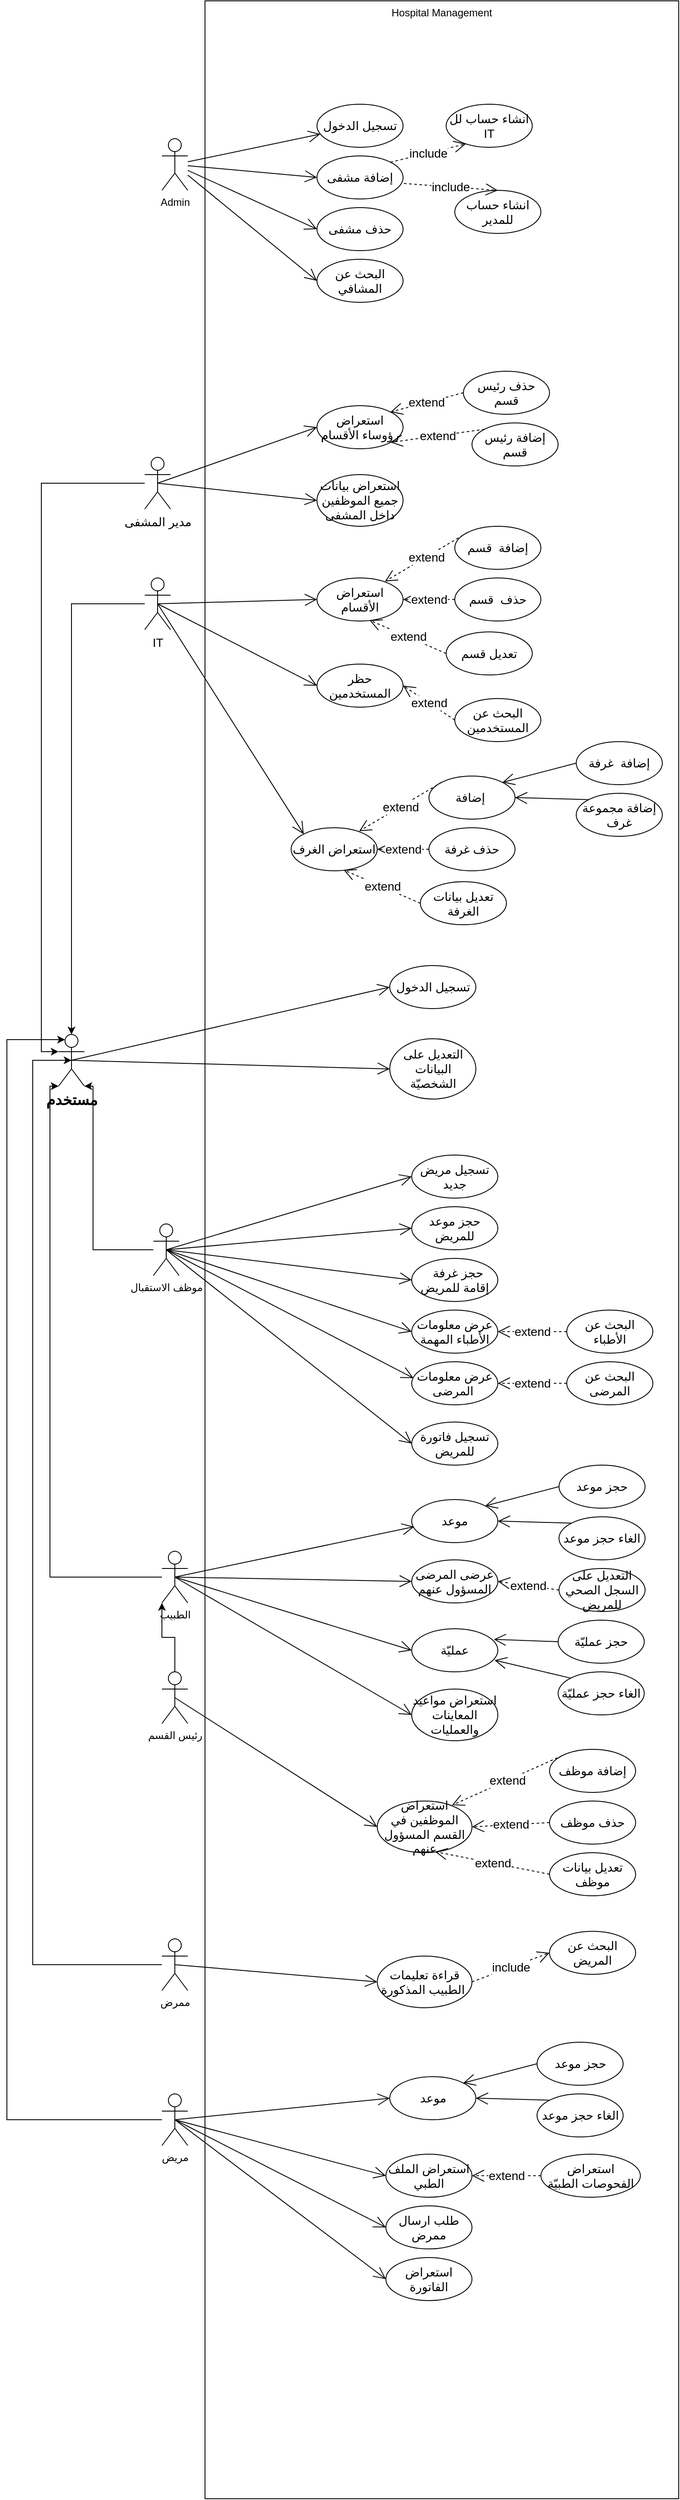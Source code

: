 <mxfile version="15.8.7" type="device"><diagram id="CZWPlFle0UDfTyKs_f63" name="Page-1"><mxGraphModel dx="1021" dy="1751" grid="1" gridSize="10" guides="1" tooltips="1" connect="1" arrows="1" fold="1" page="1" pageScale="1" pageWidth="850" pageHeight="1100" math="0" shadow="0"><root><mxCell id="0"/><mxCell id="1" parent="0"/><mxCell id="A4R0s8xZ0z-zzf3L-33o-4" value="Hospital Management" style="rounded=0;whiteSpace=wrap;html=1;horizontal=1;verticalAlign=top;" parent="1" vertex="1"><mxGeometry x="270" y="-60" width="550" height="2900" as="geometry"/></mxCell><mxCell id="A4R0s8xZ0z-zzf3L-33o-7" value="Admin" style="shape=umlActor;verticalLabelPosition=bottom;verticalAlign=top;html=1;outlineConnect=0;" parent="1" vertex="1"><mxGeometry x="220" y="100" width="30" height="60" as="geometry"/></mxCell><mxCell id="A4R0s8xZ0z-zzf3L-33o-11" value="تسجيل الدخول" style="ellipse;whiteSpace=wrap;html=1;verticalAlign=middle;fontSize=14;" parent="1" vertex="1"><mxGeometry x="400" y="60" width="100" height="50" as="geometry"/></mxCell><mxCell id="A4R0s8xZ0z-zzf3L-33o-13" value="إضافة مشفى" style="ellipse;whiteSpace=wrap;html=1;fontSize=14;" parent="1" vertex="1"><mxGeometry x="400" y="120" width="100" height="50" as="geometry"/></mxCell><mxCell id="A4R0s8xZ0z-zzf3L-33o-14" value="حذف مشفى" style="ellipse;whiteSpace=wrap;html=1;fontSize=14;" parent="1" vertex="1"><mxGeometry x="400" y="180" width="100" height="50" as="geometry"/></mxCell><mxCell id="A4R0s8xZ0z-zzf3L-33o-15" value="البحث عن المشافي" style="ellipse;whiteSpace=wrap;html=1;fontSize=14;" parent="1" vertex="1"><mxGeometry x="400" y="240" width="100" height="50" as="geometry"/></mxCell><mxCell id="A4R0s8xZ0z-zzf3L-33o-20" style="edgeStyle=orthogonalEdgeStyle;rounded=0;orthogonalLoop=1;jettySize=auto;html=1;exitX=0.5;exitY=1;exitDx=0;exitDy=0;fontSize=14;" parent="1" edge="1"><mxGeometry relative="1" as="geometry"><mxPoint x="460" y="370" as="sourcePoint"/><mxPoint x="460" y="370" as="targetPoint"/></mxGeometry></mxCell><mxCell id="A4R0s8xZ0z-zzf3L-33o-21" value="انشاء حساب للمدير" style="ellipse;whiteSpace=wrap;html=1;fontSize=14;" parent="1" vertex="1"><mxGeometry x="560" y="160" width="100" height="50" as="geometry"/></mxCell><mxCell id="A4R0s8xZ0z-zzf3L-33o-22" value="انشاء حساب لل IT" style="ellipse;whiteSpace=wrap;html=1;fontSize=14;" parent="1" vertex="1"><mxGeometry x="550" y="60" width="100" height="50" as="geometry"/></mxCell><mxCell id="A4R0s8xZ0z-zzf3L-33o-23" value="include" style="endArrow=open;endSize=12;dashed=1;html=1;rounded=0;fontSize=14;exitX=1;exitY=0;exitDx=0;exitDy=0;entryX=0.23;entryY=0.92;entryDx=0;entryDy=0;entryPerimeter=0;" parent="1" source="A4R0s8xZ0z-zzf3L-33o-13" target="A4R0s8xZ0z-zzf3L-33o-22" edge="1"><mxGeometry width="160" relative="1" as="geometry"><mxPoint x="340" y="280" as="sourcePoint"/><mxPoint x="570" y="120" as="targetPoint"/></mxGeometry></mxCell><mxCell id="A4R0s8xZ0z-zzf3L-33o-24" value="include" style="endArrow=open;endSize=12;dashed=1;html=1;rounded=0;fontSize=14;exitX=1.01;exitY=0.64;exitDx=0;exitDy=0;exitPerimeter=0;entryX=0.5;entryY=0;entryDx=0;entryDy=0;" parent="1" source="A4R0s8xZ0z-zzf3L-33o-13" target="A4R0s8xZ0z-zzf3L-33o-21" edge="1"><mxGeometry width="160" relative="1" as="geometry"><mxPoint x="495.355" y="137.322" as="sourcePoint"/><mxPoint x="580" y="130" as="targetPoint"/></mxGeometry></mxCell><mxCell id="A4R0s8xZ0z-zzf3L-33o-25" value="" style="endArrow=open;endFill=1;endSize=12;html=1;rounded=0;fontSize=14;" parent="1" source="A4R0s8xZ0z-zzf3L-33o-7" target="A4R0s8xZ0z-zzf3L-33o-11" edge="1"><mxGeometry width="160" relative="1" as="geometry"><mxPoint x="340" y="280" as="sourcePoint"/><mxPoint x="500" y="280" as="targetPoint"/></mxGeometry></mxCell><mxCell id="A4R0s8xZ0z-zzf3L-33o-26" value="" style="endArrow=open;endFill=1;endSize=12;html=1;rounded=0;fontSize=14;entryX=0;entryY=0.5;entryDx=0;entryDy=0;" parent="1" source="A4R0s8xZ0z-zzf3L-33o-7" target="A4R0s8xZ0z-zzf3L-33o-13" edge="1"><mxGeometry width="160" relative="1" as="geometry"><mxPoint x="260" y="136.86" as="sourcePoint"/><mxPoint x="413.878" y="104.653" as="targetPoint"/></mxGeometry></mxCell><mxCell id="A4R0s8xZ0z-zzf3L-33o-27" value="" style="endArrow=open;endFill=1;endSize=12;html=1;rounded=0;fontSize=14;entryX=0;entryY=0.5;entryDx=0;entryDy=0;" parent="1" source="A4R0s8xZ0z-zzf3L-33o-7" target="A4R0s8xZ0z-zzf3L-33o-14" edge="1"><mxGeometry width="160" relative="1" as="geometry"><mxPoint x="260" y="141.364" as="sourcePoint"/><mxPoint x="410" y="155" as="targetPoint"/></mxGeometry></mxCell><mxCell id="A4R0s8xZ0z-zzf3L-33o-28" value="" style="endArrow=open;endFill=1;endSize=12;html=1;rounded=0;fontSize=14;entryX=0;entryY=0.5;entryDx=0;entryDy=0;" parent="1" source="A4R0s8xZ0z-zzf3L-33o-7" target="A4R0s8xZ0z-zzf3L-33o-15" edge="1"><mxGeometry width="160" relative="1" as="geometry"><mxPoint x="260" y="146.818" as="sourcePoint"/><mxPoint x="410" y="215" as="targetPoint"/></mxGeometry></mxCell><mxCell id="pIloMthtEdGAzL_Q1CRn-136" style="edgeStyle=orthogonalEdgeStyle;rounded=0;orthogonalLoop=1;jettySize=auto;html=1;entryX=0;entryY=0.333;entryDx=0;entryDy=0;entryPerimeter=0;fontSize=12;" edge="1" parent="1" source="A4R0s8xZ0z-zzf3L-33o-29" target="A4R0s8xZ0z-zzf3L-33o-38"><mxGeometry relative="1" as="geometry"/></mxCell><mxCell id="A4R0s8xZ0z-zzf3L-33o-29" value="مدير المشفى" style="shape=umlActor;verticalLabelPosition=bottom;verticalAlign=top;html=1;fontSize=14;" parent="1" vertex="1"><mxGeometry x="200" y="470" width="30" height="60" as="geometry"/></mxCell><mxCell id="A4R0s8xZ0z-zzf3L-33o-31" value="استعراض رؤوساء الأقسام" style="ellipse;whiteSpace=wrap;html=1;fontSize=14;" parent="1" vertex="1"><mxGeometry x="400" y="410" width="100" height="50" as="geometry"/></mxCell><mxCell id="A4R0s8xZ0z-zzf3L-33o-32" value="إضافة رئيس قسم" style="ellipse;whiteSpace=wrap;html=1;fontSize=14;" parent="1" vertex="1"><mxGeometry x="580" y="430" width="100" height="50" as="geometry"/></mxCell><mxCell id="A4R0s8xZ0z-zzf3L-33o-33" value="حذف رئيس قسم" style="ellipse;whiteSpace=wrap;html=1;fontSize=14;" parent="1" vertex="1"><mxGeometry x="570" y="370" width="100" height="50" as="geometry"/></mxCell><mxCell id="A4R0s8xZ0z-zzf3L-33o-34" value="extend" style="endArrow=open;endSize=12;dashed=1;html=1;rounded=0;fontSize=14;entryX=1;entryY=0;entryDx=0;entryDy=0;exitX=0;exitY=0.5;exitDx=0;exitDy=0;" parent="1" source="A4R0s8xZ0z-zzf3L-33o-33" target="A4R0s8xZ0z-zzf3L-33o-31" edge="1"><mxGeometry width="160" relative="1" as="geometry"><mxPoint x="350" y="410" as="sourcePoint"/><mxPoint x="510" y="410" as="targetPoint"/></mxGeometry></mxCell><mxCell id="A4R0s8xZ0z-zzf3L-33o-35" value="extend" style="endArrow=open;endSize=12;dashed=1;html=1;rounded=0;fontSize=14;entryX=1;entryY=1;entryDx=0;entryDy=0;exitX=0;exitY=0;exitDx=0;exitDy=0;" parent="1" source="A4R0s8xZ0z-zzf3L-33o-32" target="A4R0s8xZ0z-zzf3L-33o-31" edge="1"><mxGeometry width="160" relative="1" as="geometry"><mxPoint x="580" y="425" as="sourcePoint"/><mxPoint x="510" y="455" as="targetPoint"/></mxGeometry></mxCell><mxCell id="A4R0s8xZ0z-zzf3L-33o-36" value="استعراض بيانات جميع الموظفين داخل المشفى" style="ellipse;whiteSpace=wrap;html=1;fontSize=14;" parent="1" vertex="1"><mxGeometry x="400" y="490" width="100" height="60" as="geometry"/></mxCell><mxCell id="A4R0s8xZ0z-zzf3L-33o-38" value="مستخدم" style="shape=umlActor;verticalLabelPosition=bottom;verticalAlign=top;html=1;fontSize=17;fontStyle=1" parent="1" vertex="1"><mxGeometry x="100" y="1140" width="30" height="60" as="geometry"/></mxCell><mxCell id="A4R0s8xZ0z-zzf3L-33o-39" value="تسجيل الدخول" style="ellipse;whiteSpace=wrap;html=1;verticalAlign=middle;fontSize=14;" parent="1" vertex="1"><mxGeometry x="484.5" y="1060" width="100" height="50" as="geometry"/></mxCell><mxCell id="A4R0s8xZ0z-zzf3L-33o-40" value="التعديل على البيانات الشخصيّة" style="ellipse;whiteSpace=wrap;html=1;verticalAlign=middle;fontSize=14;" parent="1" vertex="1"><mxGeometry x="484.5" y="1145" width="100" height="70" as="geometry"/></mxCell><mxCell id="A4R0s8xZ0z-zzf3L-33o-41" value="" style="endArrow=open;endFill=1;endSize=12;html=1;rounded=0;fontSize=14;entryX=0;entryY=0.5;entryDx=0;entryDy=0;exitX=0.5;exitY=0.5;exitDx=0;exitDy=0;exitPerimeter=0;" parent="1" source="A4R0s8xZ0z-zzf3L-33o-29" target="A4R0s8xZ0z-zzf3L-33o-31" edge="1"><mxGeometry width="160" relative="1" as="geometry"><mxPoint x="260" y="152.273" as="sourcePoint"/><mxPoint x="410" y="275" as="targetPoint"/></mxGeometry></mxCell><mxCell id="A4R0s8xZ0z-zzf3L-33o-42" value="" style="endArrow=open;endFill=1;endSize=12;html=1;rounded=0;fontSize=14;entryX=0;entryY=0.5;entryDx=0;entryDy=0;exitX=0.5;exitY=0.5;exitDx=0;exitDy=0;exitPerimeter=0;" parent="1" source="A4R0s8xZ0z-zzf3L-33o-29" target="A4R0s8xZ0z-zzf3L-33o-36" edge="1"><mxGeometry width="160" relative="1" as="geometry"><mxPoint x="215" y="490" as="sourcePoint"/><mxPoint x="410" y="445" as="targetPoint"/></mxGeometry></mxCell><mxCell id="pIloMthtEdGAzL_Q1CRn-135" style="edgeStyle=orthogonalEdgeStyle;rounded=0;orthogonalLoop=1;jettySize=auto;html=1;entryX=0.5;entryY=0;entryDx=0;entryDy=0;entryPerimeter=0;fontSize=12;" edge="1" parent="1" source="pIloMthtEdGAzL_Q1CRn-1" target="A4R0s8xZ0z-zzf3L-33o-38"><mxGeometry relative="1" as="geometry"/></mxCell><mxCell id="pIloMthtEdGAzL_Q1CRn-1" value="IT" style="shape=umlActor;verticalLabelPosition=bottom;verticalAlign=top;html=1;fontSize=14;" vertex="1" parent="1"><mxGeometry x="200" y="610" width="30" height="60" as="geometry"/></mxCell><mxCell id="pIloMthtEdGAzL_Q1CRn-2" value="استعراض الأقسام" style="ellipse;whiteSpace=wrap;html=1;fontSize=14;" vertex="1" parent="1"><mxGeometry x="400" y="610" width="100" height="50" as="geometry"/></mxCell><mxCell id="pIloMthtEdGAzL_Q1CRn-3" value="إضافة&amp;nbsp; قسم" style="ellipse;whiteSpace=wrap;html=1;fontSize=14;" vertex="1" parent="1"><mxGeometry x="560" y="550" width="100" height="50" as="geometry"/></mxCell><mxCell id="pIloMthtEdGAzL_Q1CRn-4" value="حذف&amp;nbsp; قسم" style="ellipse;whiteSpace=wrap;html=1;fontSize=14;" vertex="1" parent="1"><mxGeometry x="560" y="610" width="100" height="50" as="geometry"/></mxCell><mxCell id="pIloMthtEdGAzL_Q1CRn-5" value="extend" style="endArrow=open;endSize=12;dashed=1;html=1;rounded=0;fontSize=14;entryX=1;entryY=0.5;entryDx=0;entryDy=0;exitX=0;exitY=0.5;exitDx=0;exitDy=0;" edge="1" parent="1" source="pIloMthtEdGAzL_Q1CRn-4" target="pIloMthtEdGAzL_Q1CRn-2"><mxGeometry width="160" relative="1" as="geometry"><mxPoint x="350" y="610" as="sourcePoint"/><mxPoint x="510" y="610" as="targetPoint"/></mxGeometry></mxCell><mxCell id="pIloMthtEdGAzL_Q1CRn-6" value="extend" style="endArrow=open;endSize=12;dashed=1;html=1;rounded=0;fontSize=14;entryX=0.79;entryY=0.08;entryDx=0;entryDy=0;exitX=0;exitY=0;exitDx=0;exitDy=0;entryPerimeter=0;" edge="1" parent="1" source="pIloMthtEdGAzL_Q1CRn-3" target="pIloMthtEdGAzL_Q1CRn-2"><mxGeometry width="160" relative="1" as="geometry"><mxPoint x="580" y="625" as="sourcePoint"/><mxPoint x="510" y="655" as="targetPoint"/></mxGeometry></mxCell><mxCell id="pIloMthtEdGAzL_Q1CRn-10" value="تعديل قسم" style="ellipse;whiteSpace=wrap;html=1;fontSize=14;" vertex="1" parent="1"><mxGeometry x="550" y="672.68" width="100" height="50" as="geometry"/></mxCell><mxCell id="pIloMthtEdGAzL_Q1CRn-11" value="extend" style="endArrow=open;endSize=12;dashed=1;html=1;rounded=0;fontSize=14;entryX=0.61;entryY=0.98;entryDx=0;entryDy=0;exitX=0;exitY=0.5;exitDx=0;exitDy=0;entryPerimeter=0;" edge="1" parent="1" source="pIloMthtEdGAzL_Q1CRn-10" target="pIloMthtEdGAzL_Q1CRn-2"><mxGeometry width="160" relative="1" as="geometry"><mxPoint x="564.645" y="620.002" as="sourcePoint"/><mxPoint x="469" y="676.68" as="targetPoint"/></mxGeometry></mxCell><mxCell id="pIloMthtEdGAzL_Q1CRn-12" value="حظر المستخدمين" style="ellipse;whiteSpace=wrap;html=1;fontSize=14;" vertex="1" parent="1"><mxGeometry x="400" y="710" width="100" height="50" as="geometry"/></mxCell><mxCell id="pIloMthtEdGAzL_Q1CRn-13" value="البحث عن المستخدمين" style="ellipse;whiteSpace=wrap;html=1;fontSize=14;" vertex="1" parent="1"><mxGeometry x="560" y="750" width="100" height="50" as="geometry"/></mxCell><mxCell id="pIloMthtEdGAzL_Q1CRn-14" value="extend" style="endArrow=open;endSize=12;dashed=1;html=1;rounded=0;fontSize=14;entryX=1;entryY=0.5;entryDx=0;entryDy=0;exitX=0;exitY=0.5;exitDx=0;exitDy=0;" edge="1" parent="1" source="pIloMthtEdGAzL_Q1CRn-13" target="pIloMthtEdGAzL_Q1CRn-12"><mxGeometry width="160" relative="1" as="geometry"><mxPoint x="574.645" y="701.002" as="sourcePoint"/><mxPoint x="471" y="740" as="targetPoint"/></mxGeometry></mxCell><mxCell id="pIloMthtEdGAzL_Q1CRn-17" value="استعراض الغرف" style="ellipse;whiteSpace=wrap;html=1;fontSize=14;" vertex="1" parent="1"><mxGeometry x="370" y="900" width="100" height="50" as="geometry"/></mxCell><mxCell id="pIloMthtEdGAzL_Q1CRn-18" value="إضافة&amp;nbsp;" style="ellipse;whiteSpace=wrap;html=1;fontSize=14;" vertex="1" parent="1"><mxGeometry x="530" y="840" width="100" height="50" as="geometry"/></mxCell><mxCell id="pIloMthtEdGAzL_Q1CRn-19" value="حذف غرفة" style="ellipse;whiteSpace=wrap;html=1;fontSize=14;" vertex="1" parent="1"><mxGeometry x="530" y="900" width="100" height="50" as="geometry"/></mxCell><mxCell id="pIloMthtEdGAzL_Q1CRn-20" value="extend" style="endArrow=open;endSize=12;dashed=1;html=1;rounded=0;fontSize=14;entryX=1;entryY=0.5;entryDx=0;entryDy=0;exitX=0;exitY=0.5;exitDx=0;exitDy=0;" edge="1" parent="1" source="pIloMthtEdGAzL_Q1CRn-19" target="pIloMthtEdGAzL_Q1CRn-17"><mxGeometry width="160" relative="1" as="geometry"><mxPoint x="320" y="900" as="sourcePoint"/><mxPoint x="480" y="900" as="targetPoint"/></mxGeometry></mxCell><mxCell id="pIloMthtEdGAzL_Q1CRn-21" value="extend" style="endArrow=open;endSize=12;dashed=1;html=1;rounded=0;fontSize=14;entryX=0.79;entryY=0.08;entryDx=0;entryDy=0;exitX=0;exitY=0;exitDx=0;exitDy=0;entryPerimeter=0;" edge="1" parent="1" source="pIloMthtEdGAzL_Q1CRn-18" target="pIloMthtEdGAzL_Q1CRn-17"><mxGeometry width="160" relative="1" as="geometry"><mxPoint x="550" y="915" as="sourcePoint"/><mxPoint x="480" y="945" as="targetPoint"/></mxGeometry></mxCell><mxCell id="pIloMthtEdGAzL_Q1CRn-22" value="تعديل بيانات الغرفة" style="ellipse;whiteSpace=wrap;html=1;fontSize=14;" vertex="1" parent="1"><mxGeometry x="520" y="962.68" width="100" height="50" as="geometry"/></mxCell><mxCell id="pIloMthtEdGAzL_Q1CRn-23" value="extend" style="endArrow=open;endSize=12;dashed=1;html=1;rounded=0;fontSize=14;entryX=0.61;entryY=0.98;entryDx=0;entryDy=0;exitX=0;exitY=0.5;exitDx=0;exitDy=0;entryPerimeter=0;" edge="1" parent="1" source="pIloMthtEdGAzL_Q1CRn-22" target="pIloMthtEdGAzL_Q1CRn-17"><mxGeometry width="160" relative="1" as="geometry"><mxPoint x="534.645" y="910.002" as="sourcePoint"/><mxPoint x="439" y="966.68" as="targetPoint"/></mxGeometry></mxCell><mxCell id="pIloMthtEdGAzL_Q1CRn-24" value="إضافة&amp;nbsp; غرفة" style="ellipse;whiteSpace=wrap;html=1;fontSize=14;" vertex="1" parent="1"><mxGeometry x="701" y="800" width="100" height="50" as="geometry"/></mxCell><mxCell id="pIloMthtEdGAzL_Q1CRn-25" value="إضافة مجموعة غرف" style="ellipse;whiteSpace=wrap;html=1;fontSize=14;" vertex="1" parent="1"><mxGeometry x="701" y="860" width="100" height="50" as="geometry"/></mxCell><mxCell id="pIloMthtEdGAzL_Q1CRn-30" value="" style="endArrow=open;endFill=1;endSize=12;html=1;rounded=0;exitX=0;exitY=0;exitDx=0;exitDy=0;entryX=1;entryY=0.5;entryDx=0;entryDy=0;" edge="1" parent="1" source="pIloMthtEdGAzL_Q1CRn-25" target="pIloMthtEdGAzL_Q1CRn-18"><mxGeometry width="160" relative="1" as="geometry"><mxPoint x="390" y="820" as="sourcePoint"/><mxPoint x="550" y="820" as="targetPoint"/></mxGeometry></mxCell><mxCell id="pIloMthtEdGAzL_Q1CRn-31" value="" style="endArrow=open;endFill=1;endSize=12;html=1;rounded=0;exitX=0;exitY=0.5;exitDx=0;exitDy=0;entryX=1;entryY=0;entryDx=0;entryDy=0;" edge="1" parent="1" source="pIloMthtEdGAzL_Q1CRn-24" target="pIloMthtEdGAzL_Q1CRn-18"><mxGeometry width="160" relative="1" as="geometry"><mxPoint x="725.645" y="877.322" as="sourcePoint"/><mxPoint x="640" y="875" as="targetPoint"/></mxGeometry></mxCell><mxCell id="pIloMthtEdGAzL_Q1CRn-34" value="" style="endArrow=open;endFill=1;endSize=12;html=1;rounded=0;exitX=0.5;exitY=0.5;exitDx=0;exitDy=0;entryX=0;entryY=0.5;entryDx=0;entryDy=0;exitPerimeter=0;" edge="1" parent="1" source="pIloMthtEdGAzL_Q1CRn-1" target="pIloMthtEdGAzL_Q1CRn-2"><mxGeometry width="160" relative="1" as="geometry"><mxPoint x="711" y="835" as="sourcePoint"/><mxPoint x="625.355" y="857.322" as="targetPoint"/></mxGeometry></mxCell><mxCell id="pIloMthtEdGAzL_Q1CRn-35" value="" style="endArrow=open;endFill=1;endSize=12;html=1;rounded=0;exitX=0.5;exitY=0.5;exitDx=0;exitDy=0;entryX=0;entryY=0.5;entryDx=0;entryDy=0;exitPerimeter=0;" edge="1" parent="1" source="pIloMthtEdGAzL_Q1CRn-1" target="pIloMthtEdGAzL_Q1CRn-12"><mxGeometry width="160" relative="1" as="geometry"><mxPoint x="225" y="650" as="sourcePoint"/><mxPoint x="410" y="645" as="targetPoint"/></mxGeometry></mxCell><mxCell id="pIloMthtEdGAzL_Q1CRn-36" value="" style="endArrow=open;endFill=1;endSize=12;html=1;rounded=0;exitX=0.5;exitY=0.5;exitDx=0;exitDy=0;entryX=0;entryY=0;entryDx=0;entryDy=0;exitPerimeter=0;" edge="1" parent="1" source="pIloMthtEdGAzL_Q1CRn-1" target="pIloMthtEdGAzL_Q1CRn-17"><mxGeometry width="160" relative="1" as="geometry"><mxPoint x="225" y="650" as="sourcePoint"/><mxPoint x="410" y="745" as="targetPoint"/></mxGeometry></mxCell><mxCell id="pIloMthtEdGAzL_Q1CRn-138" style="edgeStyle=orthogonalEdgeStyle;rounded=0;orthogonalLoop=1;jettySize=auto;html=1;entryX=1;entryY=1;entryDx=0;entryDy=0;entryPerimeter=0;fontSize=12;" edge="1" parent="1" source="pIloMthtEdGAzL_Q1CRn-37" target="A4R0s8xZ0z-zzf3L-33o-38"><mxGeometry relative="1" as="geometry"><Array as="points"><mxPoint x="140" y="1390"/><mxPoint x="140" y="1200"/></Array></mxGeometry></mxCell><mxCell id="pIloMthtEdGAzL_Q1CRn-37" value="موظف الاستقبال" style="shape=umlActor;verticalLabelPosition=bottom;verticalAlign=top;html=1;" vertex="1" parent="1"><mxGeometry x="210" y="1360" width="30" height="60" as="geometry"/></mxCell><mxCell id="pIloMthtEdGAzL_Q1CRn-38" value="تسجيل مريض جديد" style="ellipse;whiteSpace=wrap;html=1;fontSize=14;" vertex="1" parent="1"><mxGeometry x="510" y="1280" width="100" height="50" as="geometry"/></mxCell><mxCell id="pIloMthtEdGAzL_Q1CRn-39" value="حجز موعد للمريض" style="ellipse;whiteSpace=wrap;html=1;fontSize=14;" vertex="1" parent="1"><mxGeometry x="510" y="1340" width="100" height="50" as="geometry"/></mxCell><mxCell id="pIloMthtEdGAzL_Q1CRn-40" value="&amp;nbsp; حجز غرفة إقامة للمريض" style="ellipse;whiteSpace=wrap;html=1;fontSize=14;" vertex="1" parent="1"><mxGeometry x="510" y="1400" width="100" height="50" as="geometry"/></mxCell><mxCell id="pIloMthtEdGAzL_Q1CRn-41" value="عرض معلومات الأطباء المهمة" style="ellipse;whiteSpace=wrap;html=1;fontSize=14;" vertex="1" parent="1"><mxGeometry x="510" y="1460" width="100" height="50" as="geometry"/></mxCell><mxCell id="pIloMthtEdGAzL_Q1CRn-42" value="البحث عن الأطباء" style="ellipse;whiteSpace=wrap;html=1;fontSize=14;" vertex="1" parent="1"><mxGeometry x="690" y="1460" width="100" height="50" as="geometry"/></mxCell><mxCell id="pIloMthtEdGAzL_Q1CRn-43" value="extend" style="endArrow=open;endSize=12;dashed=1;html=1;rounded=0;fontSize=14;entryX=1;entryY=0.5;entryDx=0;entryDy=0;exitX=0;exitY=0.5;exitDx=0;exitDy=0;" edge="1" parent="1" source="pIloMthtEdGAzL_Q1CRn-42" target="pIloMthtEdGAzL_Q1CRn-41"><mxGeometry width="160" relative="1" as="geometry"><mxPoint x="704.645" y="1406.002" as="sourcePoint"/><mxPoint x="630" y="1440" as="targetPoint"/></mxGeometry></mxCell><mxCell id="pIloMthtEdGAzL_Q1CRn-48" value="عرض معلومات المرضى&amp;nbsp;" style="ellipse;whiteSpace=wrap;html=1;fontSize=14;" vertex="1" parent="1"><mxGeometry x="510" y="1520" width="100" height="50" as="geometry"/></mxCell><mxCell id="pIloMthtEdGAzL_Q1CRn-49" value="البحث عن المرضى" style="ellipse;whiteSpace=wrap;html=1;fontSize=14;" vertex="1" parent="1"><mxGeometry x="690" y="1520" width="100" height="50" as="geometry"/></mxCell><mxCell id="pIloMthtEdGAzL_Q1CRn-50" value="extend" style="endArrow=open;endSize=12;dashed=1;html=1;rounded=0;fontSize=14;entryX=1;entryY=0.5;entryDx=0;entryDy=0;exitX=0;exitY=0.5;exitDx=0;exitDy=0;" edge="1" parent="1" source="pIloMthtEdGAzL_Q1CRn-49" target="pIloMthtEdGAzL_Q1CRn-48"><mxGeometry width="160" relative="1" as="geometry"><mxPoint x="704.645" y="1466.002" as="sourcePoint"/><mxPoint x="630" y="1500" as="targetPoint"/></mxGeometry></mxCell><mxCell id="pIloMthtEdGAzL_Q1CRn-51" value="تسجيل فاتورة للمريض" style="ellipse;whiteSpace=wrap;html=1;fontSize=14;" vertex="1" parent="1"><mxGeometry x="510" y="1590" width="100" height="50" as="geometry"/></mxCell><mxCell id="pIloMthtEdGAzL_Q1CRn-53" value="" style="endArrow=open;endFill=1;endSize=12;html=1;rounded=0;fontSize=30;exitX=0.5;exitY=0.5;exitDx=0;exitDy=0;exitPerimeter=0;entryX=0;entryY=0.5;entryDx=0;entryDy=0;" edge="1" parent="1" source="pIloMthtEdGAzL_Q1CRn-37" target="pIloMthtEdGAzL_Q1CRn-38"><mxGeometry width="160" relative="1" as="geometry"><mxPoint x="400" y="1410" as="sourcePoint"/><mxPoint x="560" y="1410" as="targetPoint"/></mxGeometry></mxCell><mxCell id="pIloMthtEdGAzL_Q1CRn-54" value="" style="endArrow=open;endFill=1;endSize=12;html=1;rounded=0;fontSize=30;exitX=0.5;exitY=0.5;exitDx=0;exitDy=0;exitPerimeter=0;entryX=0;entryY=0.5;entryDx=0;entryDy=0;" edge="1" parent="1" source="pIloMthtEdGAzL_Q1CRn-37" target="pIloMthtEdGAzL_Q1CRn-39"><mxGeometry width="160" relative="1" as="geometry"><mxPoint x="235" y="1400" as="sourcePoint"/><mxPoint x="520.0" y="1315" as="targetPoint"/></mxGeometry></mxCell><mxCell id="pIloMthtEdGAzL_Q1CRn-55" value="" style="endArrow=open;endFill=1;endSize=12;html=1;rounded=0;fontSize=30;exitX=0.5;exitY=0.5;exitDx=0;exitDy=0;exitPerimeter=0;entryX=0;entryY=0.5;entryDx=0;entryDy=0;" edge="1" parent="1" source="pIloMthtEdGAzL_Q1CRn-37" target="pIloMthtEdGAzL_Q1CRn-40"><mxGeometry width="160" relative="1" as="geometry"><mxPoint x="235" y="1400" as="sourcePoint"/><mxPoint x="520.0" y="1375" as="targetPoint"/></mxGeometry></mxCell><mxCell id="pIloMthtEdGAzL_Q1CRn-56" value="" style="endArrow=open;endFill=1;endSize=12;html=1;rounded=0;fontSize=30;exitX=0.5;exitY=0.5;exitDx=0;exitDy=0;exitPerimeter=0;entryX=0;entryY=0.5;entryDx=0;entryDy=0;" edge="1" parent="1" source="pIloMthtEdGAzL_Q1CRn-37" target="pIloMthtEdGAzL_Q1CRn-41"><mxGeometry width="160" relative="1" as="geometry"><mxPoint x="235" y="1400" as="sourcePoint"/><mxPoint x="520.0" y="1435" as="targetPoint"/></mxGeometry></mxCell><mxCell id="pIloMthtEdGAzL_Q1CRn-57" value="" style="endArrow=open;endFill=1;endSize=12;html=1;rounded=0;fontSize=30;exitX=0.5;exitY=0.5;exitDx=0;exitDy=0;exitPerimeter=0;entryX=0.02;entryY=0.38;entryDx=0;entryDy=0;entryPerimeter=0;" edge="1" parent="1" source="pIloMthtEdGAzL_Q1CRn-37" target="pIloMthtEdGAzL_Q1CRn-48"><mxGeometry width="160" relative="1" as="geometry"><mxPoint x="235" y="1400" as="sourcePoint"/><mxPoint x="520.0" y="1495" as="targetPoint"/></mxGeometry></mxCell><mxCell id="pIloMthtEdGAzL_Q1CRn-58" value="" style="endArrow=open;endFill=1;endSize=12;html=1;rounded=0;fontSize=30;exitX=0.5;exitY=0.5;exitDx=0;exitDy=0;exitPerimeter=0;entryX=0;entryY=0.5;entryDx=0;entryDy=0;" edge="1" parent="1" source="pIloMthtEdGAzL_Q1CRn-37" target="pIloMthtEdGAzL_Q1CRn-51"><mxGeometry width="160" relative="1" as="geometry"><mxPoint x="235" y="1400" as="sourcePoint"/><mxPoint x="522" y="1549" as="targetPoint"/></mxGeometry></mxCell><mxCell id="pIloMthtEdGAzL_Q1CRn-139" style="edgeStyle=orthogonalEdgeStyle;rounded=0;orthogonalLoop=1;jettySize=auto;html=1;entryX=0;entryY=1;entryDx=0;entryDy=0;entryPerimeter=0;fontSize=12;" edge="1" parent="1" source="pIloMthtEdGAzL_Q1CRn-59" target="A4R0s8xZ0z-zzf3L-33o-38"><mxGeometry relative="1" as="geometry"><Array as="points"><mxPoint x="90" y="1770"/><mxPoint x="90" y="1200"/></Array></mxGeometry></mxCell><mxCell id="pIloMthtEdGAzL_Q1CRn-59" value="الطبيب" style="shape=umlActor;verticalLabelPosition=bottom;verticalAlign=top;html=1;fontSize=12;" vertex="1" parent="1"><mxGeometry x="220" y="1740" width="30" height="60" as="geometry"/></mxCell><mxCell id="pIloMthtEdGAzL_Q1CRn-66" value="موعد" style="ellipse;whiteSpace=wrap;html=1;fontSize=14;" vertex="1" parent="1"><mxGeometry x="510" y="1680" width="100" height="50" as="geometry"/></mxCell><mxCell id="pIloMthtEdGAzL_Q1CRn-67" value="حجز موعد" style="ellipse;whiteSpace=wrap;html=1;fontSize=14;" vertex="1" parent="1"><mxGeometry x="681" y="1640" width="100" height="50" as="geometry"/></mxCell><mxCell id="pIloMthtEdGAzL_Q1CRn-68" value="الغاء حجز موعد" style="ellipse;whiteSpace=wrap;html=1;fontSize=14;" vertex="1" parent="1"><mxGeometry x="681" y="1700" width="100" height="50" as="geometry"/></mxCell><mxCell id="pIloMthtEdGAzL_Q1CRn-69" value="" style="endArrow=open;endFill=1;endSize=12;html=1;rounded=0;exitX=0;exitY=0;exitDx=0;exitDy=0;entryX=1;entryY=0.5;entryDx=0;entryDy=0;" edge="1" parent="1" source="pIloMthtEdGAzL_Q1CRn-68" target="pIloMthtEdGAzL_Q1CRn-66"><mxGeometry width="160" relative="1" as="geometry"><mxPoint x="370" y="1660" as="sourcePoint"/><mxPoint x="530" y="1660" as="targetPoint"/></mxGeometry></mxCell><mxCell id="pIloMthtEdGAzL_Q1CRn-70" value="" style="endArrow=open;endFill=1;endSize=12;html=1;rounded=0;exitX=0;exitY=0.5;exitDx=0;exitDy=0;entryX=1;entryY=0;entryDx=0;entryDy=0;" edge="1" parent="1" source="pIloMthtEdGAzL_Q1CRn-67" target="pIloMthtEdGAzL_Q1CRn-66"><mxGeometry width="160" relative="1" as="geometry"><mxPoint x="705.645" y="1717.322" as="sourcePoint"/><mxPoint x="620" y="1715" as="targetPoint"/></mxGeometry></mxCell><mxCell id="pIloMthtEdGAzL_Q1CRn-71" value="عرضى المرضى المسؤول عنهم" style="ellipse;whiteSpace=wrap;html=1;fontSize=14;" vertex="1" parent="1"><mxGeometry x="510" y="1750" width="100" height="50" as="geometry"/></mxCell><mxCell id="pIloMthtEdGAzL_Q1CRn-73" value="عمليّة" style="ellipse;whiteSpace=wrap;html=1;fontSize=14;" vertex="1" parent="1"><mxGeometry x="510" y="1830" width="100" height="50" as="geometry"/></mxCell><mxCell id="pIloMthtEdGAzL_Q1CRn-74" value="حجز عمليّة" style="ellipse;whiteSpace=wrap;html=1;fontSize=14;" vertex="1" parent="1"><mxGeometry x="680" y="1820" width="100" height="50" as="geometry"/></mxCell><mxCell id="pIloMthtEdGAzL_Q1CRn-75" value="الغاء حجز عمليّة" style="ellipse;whiteSpace=wrap;html=1;fontSize=14;" vertex="1" parent="1"><mxGeometry x="680" y="1880" width="100" height="50" as="geometry"/></mxCell><mxCell id="pIloMthtEdGAzL_Q1CRn-76" value="" style="endArrow=open;endFill=1;endSize=12;html=1;rounded=0;exitX=0;exitY=0;exitDx=0;exitDy=0;entryX=0.962;entryY=0.73;entryDx=0;entryDy=0;entryPerimeter=0;" edge="1" parent="1" source="pIloMthtEdGAzL_Q1CRn-75" target="pIloMthtEdGAzL_Q1CRn-73"><mxGeometry width="160" relative="1" as="geometry"><mxPoint x="370" y="1810" as="sourcePoint"/><mxPoint x="530" y="1810" as="targetPoint"/></mxGeometry></mxCell><mxCell id="pIloMthtEdGAzL_Q1CRn-77" value="" style="endArrow=open;endFill=1;endSize=12;html=1;rounded=0;exitX=0;exitY=0.5;exitDx=0;exitDy=0;entryX=0.953;entryY=0.247;entryDx=0;entryDy=0;entryPerimeter=0;" edge="1" parent="1" source="pIloMthtEdGAzL_Q1CRn-74" target="pIloMthtEdGAzL_Q1CRn-73"><mxGeometry width="160" relative="1" as="geometry"><mxPoint x="705.645" y="1867.322" as="sourcePoint"/><mxPoint x="620" y="1865" as="targetPoint"/></mxGeometry></mxCell><mxCell id="pIloMthtEdGAzL_Q1CRn-81" value="التعديل على السجل الصحي للمريض" style="ellipse;whiteSpace=wrap;html=1;fontSize=14;" vertex="1" parent="1"><mxGeometry x="681" y="1760" width="100" height="50" as="geometry"/></mxCell><mxCell id="pIloMthtEdGAzL_Q1CRn-82" value="extend" style="endArrow=open;endSize=12;dashed=1;html=1;rounded=0;fontSize=14;entryX=1;entryY=0.5;entryDx=0;entryDy=0;exitX=0;exitY=0.5;exitDx=0;exitDy=0;" edge="1" parent="1" source="pIloMthtEdGAzL_Q1CRn-81" target="pIloMthtEdGAzL_Q1CRn-71"><mxGeometry width="160" relative="1" as="geometry"><mxPoint x="695.645" y="1706.002" as="sourcePoint"/><mxPoint x="601.0" y="1785" as="targetPoint"/></mxGeometry></mxCell><mxCell id="pIloMthtEdGAzL_Q1CRn-85" value="استعراض مواعيد المعاينات والعمليات" style="ellipse;whiteSpace=wrap;html=1;fontSize=14;" vertex="1" parent="1"><mxGeometry x="510" y="1900" width="100" height="60" as="geometry"/></mxCell><mxCell id="pIloMthtEdGAzL_Q1CRn-88" style="edgeStyle=orthogonalEdgeStyle;rounded=0;orthogonalLoop=1;jettySize=auto;html=1;fontSize=12;entryX=0;entryY=1;entryDx=0;entryDy=0;entryPerimeter=0;" edge="1" parent="1" source="pIloMthtEdGAzL_Q1CRn-87" target="pIloMthtEdGAzL_Q1CRn-59"><mxGeometry relative="1" as="geometry"><mxPoint x="235" y="1850" as="targetPoint"/></mxGeometry></mxCell><mxCell id="pIloMthtEdGAzL_Q1CRn-87" value="رئيس القسم" style="shape=umlActor;verticalLabelPosition=bottom;verticalAlign=top;html=1;fontSize=12;" vertex="1" parent="1"><mxGeometry x="220" y="1880" width="30" height="60" as="geometry"/></mxCell><mxCell id="pIloMthtEdGAzL_Q1CRn-92" value="استعراض الموظفين في القسم المسؤول عنهم" style="ellipse;whiteSpace=wrap;html=1;fontSize=14;" vertex="1" parent="1"><mxGeometry x="470" y="2030" width="110" height="60" as="geometry"/></mxCell><mxCell id="pIloMthtEdGAzL_Q1CRn-93" value="إضافة موظف" style="ellipse;whiteSpace=wrap;html=1;fontSize=14;" vertex="1" parent="1"><mxGeometry x="670" y="1970" width="100" height="50" as="geometry"/></mxCell><mxCell id="pIloMthtEdGAzL_Q1CRn-94" value="حذف موظف" style="ellipse;whiteSpace=wrap;html=1;fontSize=14;" vertex="1" parent="1"><mxGeometry x="670" y="2030" width="100" height="50" as="geometry"/></mxCell><mxCell id="pIloMthtEdGAzL_Q1CRn-95" value="extend" style="endArrow=open;endSize=12;dashed=1;html=1;rounded=0;fontSize=14;entryX=1;entryY=0.5;entryDx=0;entryDy=0;exitX=0;exitY=0.5;exitDx=0;exitDy=0;" edge="1" parent="1" source="pIloMthtEdGAzL_Q1CRn-94" target="pIloMthtEdGAzL_Q1CRn-92"><mxGeometry width="160" relative="1" as="geometry"><mxPoint x="420" y="2030" as="sourcePoint"/><mxPoint x="580" y="2030" as="targetPoint"/></mxGeometry></mxCell><mxCell id="pIloMthtEdGAzL_Q1CRn-96" value="extend" style="endArrow=open;endSize=12;dashed=1;html=1;rounded=0;fontSize=14;entryX=0.79;entryY=0.08;entryDx=0;entryDy=0;exitX=0;exitY=0;exitDx=0;exitDy=0;entryPerimeter=0;" edge="1" parent="1" source="pIloMthtEdGAzL_Q1CRn-93" target="pIloMthtEdGAzL_Q1CRn-92"><mxGeometry width="160" relative="1" as="geometry"><mxPoint x="650" y="2045" as="sourcePoint"/><mxPoint x="580" y="2075" as="targetPoint"/></mxGeometry></mxCell><mxCell id="pIloMthtEdGAzL_Q1CRn-97" value="تعديل بيانات موظف" style="ellipse;whiteSpace=wrap;html=1;fontSize=14;" vertex="1" parent="1"><mxGeometry x="670" y="2090" width="100" height="50" as="geometry"/></mxCell><mxCell id="pIloMthtEdGAzL_Q1CRn-98" value="extend" style="endArrow=open;endSize=12;dashed=1;html=1;rounded=0;fontSize=14;entryX=0.61;entryY=0.98;entryDx=0;entryDy=0;exitX=0;exitY=0.5;exitDx=0;exitDy=0;entryPerimeter=0;" edge="1" parent="1" source="pIloMthtEdGAzL_Q1CRn-97" target="pIloMthtEdGAzL_Q1CRn-92"><mxGeometry width="160" relative="1" as="geometry"><mxPoint x="634.645" y="2040.002" as="sourcePoint"/><mxPoint x="539" y="2096.68" as="targetPoint"/></mxGeometry></mxCell><mxCell id="pIloMthtEdGAzL_Q1CRn-99" value="" style="endArrow=open;endFill=1;endSize=12;html=1;rounded=0;exitX=0.5;exitY=0.5;exitDx=0;exitDy=0;entryX=0;entryY=0.5;entryDx=0;entryDy=0;exitPerimeter=0;" edge="1" parent="1" source="pIloMthtEdGAzL_Q1CRn-87" target="pIloMthtEdGAzL_Q1CRn-92"><mxGeometry width="160" relative="1" as="geometry"><mxPoint x="704.645" y="1897.322" as="sourcePoint"/><mxPoint x="616.2" y="1876.5" as="targetPoint"/></mxGeometry></mxCell><mxCell id="pIloMthtEdGAzL_Q1CRn-100" value="" style="endArrow=open;endFill=1;endSize=12;html=1;rounded=0;exitX=0.5;exitY=0.5;exitDx=0;exitDy=0;entryX=0;entryY=0.5;entryDx=0;entryDy=0;exitPerimeter=0;" edge="1" parent="1" source="pIloMthtEdGAzL_Q1CRn-59" target="pIloMthtEdGAzL_Q1CRn-85"><mxGeometry width="160" relative="1" as="geometry"><mxPoint x="245" y="1920" as="sourcePoint"/><mxPoint x="480" y="2070" as="targetPoint"/></mxGeometry></mxCell><mxCell id="pIloMthtEdGAzL_Q1CRn-101" value="" style="endArrow=open;endFill=1;endSize=12;html=1;rounded=0;exitX=0.5;exitY=0.5;exitDx=0;exitDy=0;entryX=0;entryY=0.5;entryDx=0;entryDy=0;exitPerimeter=0;" edge="1" parent="1" source="pIloMthtEdGAzL_Q1CRn-59" target="pIloMthtEdGAzL_Q1CRn-73"><mxGeometry width="160" relative="1" as="geometry"><mxPoint x="245" y="1780" as="sourcePoint"/><mxPoint x="520" y="1940" as="targetPoint"/></mxGeometry></mxCell><mxCell id="pIloMthtEdGAzL_Q1CRn-102" value="" style="endArrow=open;endFill=1;endSize=12;html=1;rounded=0;exitX=0.5;exitY=0.5;exitDx=0;exitDy=0;entryX=0;entryY=0.5;entryDx=0;entryDy=0;exitPerimeter=0;" edge="1" parent="1" source="pIloMthtEdGAzL_Q1CRn-59" target="pIloMthtEdGAzL_Q1CRn-71"><mxGeometry width="160" relative="1" as="geometry"><mxPoint x="245" y="1780" as="sourcePoint"/><mxPoint x="520.0" y="1865" as="targetPoint"/></mxGeometry></mxCell><mxCell id="pIloMthtEdGAzL_Q1CRn-103" value="" style="endArrow=open;endFill=1;endSize=12;html=1;rounded=0;exitX=0.5;exitY=0.5;exitDx=0;exitDy=0;entryX=0.028;entryY=0.63;entryDx=0;entryDy=0;exitPerimeter=0;entryPerimeter=0;" edge="1" parent="1" source="pIloMthtEdGAzL_Q1CRn-59" target="pIloMthtEdGAzL_Q1CRn-66"><mxGeometry width="160" relative="1" as="geometry"><mxPoint x="245" y="1780" as="sourcePoint"/><mxPoint x="520.0" y="1785" as="targetPoint"/></mxGeometry></mxCell><mxCell id="pIloMthtEdGAzL_Q1CRn-140" style="edgeStyle=orthogonalEdgeStyle;rounded=0;orthogonalLoop=1;jettySize=auto;html=1;entryX=0.5;entryY=0.5;entryDx=0;entryDy=0;entryPerimeter=0;fontSize=12;" edge="1" parent="1" source="pIloMthtEdGAzL_Q1CRn-104" target="A4R0s8xZ0z-zzf3L-33o-38"><mxGeometry relative="1" as="geometry"><Array as="points"><mxPoint x="70" y="2220"/><mxPoint x="70" y="1170"/></Array></mxGeometry></mxCell><mxCell id="pIloMthtEdGAzL_Q1CRn-104" value="ممرض" style="shape=umlActor;verticalLabelPosition=bottom;verticalAlign=top;html=1;fontSize=12;" vertex="1" parent="1"><mxGeometry x="220" y="2190" width="30" height="60" as="geometry"/></mxCell><mxCell id="pIloMthtEdGAzL_Q1CRn-109" value="قراءة تعليمات الطبيب المذكورة&amp;nbsp;" style="ellipse;whiteSpace=wrap;html=1;fontSize=14;" vertex="1" parent="1"><mxGeometry x="470" y="2210" width="110" height="60" as="geometry"/></mxCell><mxCell id="pIloMthtEdGAzL_Q1CRn-110" value="البحث عن المريض" style="ellipse;whiteSpace=wrap;html=1;fontSize=14;" vertex="1" parent="1"><mxGeometry x="670" y="2181.2" width="100" height="50" as="geometry"/></mxCell><mxCell id="pIloMthtEdGAzL_Q1CRn-111" value="include" style="endArrow=open;endSize=12;dashed=1;html=1;rounded=0;fontSize=14;entryX=0;entryY=0.5;entryDx=0;entryDy=0;exitX=1;exitY=0.5;exitDx=0;exitDy=0;" edge="1" parent="1" source="pIloMthtEdGAzL_Q1CRn-109" target="pIloMthtEdGAzL_Q1CRn-110"><mxGeometry width="160" relative="1" as="geometry"><mxPoint x="634.645" y="2131.202" as="sourcePoint"/><mxPoint x="537.1" y="2180" as="targetPoint"/></mxGeometry></mxCell><mxCell id="pIloMthtEdGAzL_Q1CRn-112" value="" style="endArrow=open;endFill=1;endSize=12;html=1;rounded=0;fontSize=12;exitX=0.5;exitY=0.5;exitDx=0;exitDy=0;exitPerimeter=0;entryX=0;entryY=0.5;entryDx=0;entryDy=0;" edge="1" parent="1" source="pIloMthtEdGAzL_Q1CRn-104" target="pIloMthtEdGAzL_Q1CRn-109"><mxGeometry width="160" relative="1" as="geometry"><mxPoint x="380" y="2330" as="sourcePoint"/><mxPoint x="540" y="2330" as="targetPoint"/></mxGeometry></mxCell><mxCell id="pIloMthtEdGAzL_Q1CRn-141" style="edgeStyle=elbowEdgeStyle;rounded=0;orthogonalLoop=1;jettySize=auto;html=1;entryX=0.25;entryY=0.1;entryDx=0;entryDy=0;entryPerimeter=0;fontSize=12;" edge="1" parent="1" source="pIloMthtEdGAzL_Q1CRn-113" target="A4R0s8xZ0z-zzf3L-33o-38"><mxGeometry relative="1" as="geometry"><Array as="points"><mxPoint x="40" y="1300"/></Array></mxGeometry></mxCell><mxCell id="pIloMthtEdGAzL_Q1CRn-113" value="مريض" style="shape=umlActor;verticalLabelPosition=bottom;verticalAlign=top;html=1;fontSize=12;" vertex="1" parent="1"><mxGeometry x="220" y="2370" width="30" height="60" as="geometry"/></mxCell><mxCell id="pIloMthtEdGAzL_Q1CRn-119" value="موعد" style="ellipse;whiteSpace=wrap;html=1;fontSize=14;" vertex="1" parent="1"><mxGeometry x="484.5" y="2350" width="100" height="50" as="geometry"/></mxCell><mxCell id="pIloMthtEdGAzL_Q1CRn-120" value="حجز موعد" style="ellipse;whiteSpace=wrap;html=1;fontSize=14;" vertex="1" parent="1"><mxGeometry x="655.5" y="2310" width="100" height="50" as="geometry"/></mxCell><mxCell id="pIloMthtEdGAzL_Q1CRn-121" value="الغاء حجز موعد" style="ellipse;whiteSpace=wrap;html=1;fontSize=14;" vertex="1" parent="1"><mxGeometry x="655.5" y="2370" width="100" height="50" as="geometry"/></mxCell><mxCell id="pIloMthtEdGAzL_Q1CRn-122" value="" style="endArrow=open;endFill=1;endSize=12;html=1;rounded=0;exitX=0;exitY=0;exitDx=0;exitDy=0;entryX=1;entryY=0.5;entryDx=0;entryDy=0;" edge="1" parent="1" source="pIloMthtEdGAzL_Q1CRn-121" target="pIloMthtEdGAzL_Q1CRn-119"><mxGeometry width="160" relative="1" as="geometry"><mxPoint x="344.5" y="2330" as="sourcePoint"/><mxPoint x="504.5" y="2330" as="targetPoint"/></mxGeometry></mxCell><mxCell id="pIloMthtEdGAzL_Q1CRn-123" value="" style="endArrow=open;endFill=1;endSize=12;html=1;rounded=0;exitX=0;exitY=0.5;exitDx=0;exitDy=0;entryX=1;entryY=0;entryDx=0;entryDy=0;" edge="1" parent="1" source="pIloMthtEdGAzL_Q1CRn-120" target="pIloMthtEdGAzL_Q1CRn-119"><mxGeometry width="160" relative="1" as="geometry"><mxPoint x="680.145" y="2387.322" as="sourcePoint"/><mxPoint x="594.5" y="2385" as="targetPoint"/></mxGeometry></mxCell><mxCell id="pIloMthtEdGAzL_Q1CRn-124" value="استعراض الفحوصات الطبيّة" style="ellipse;whiteSpace=wrap;html=1;fontSize=14;" vertex="1" parent="1"><mxGeometry x="660" y="2440" width="115.5" height="50" as="geometry"/></mxCell><mxCell id="pIloMthtEdGAzL_Q1CRn-125" value="استعراض الملف الطبي" style="ellipse;whiteSpace=wrap;html=1;fontSize=14;" vertex="1" parent="1"><mxGeometry x="480" y="2440" width="100" height="50" as="geometry"/></mxCell><mxCell id="pIloMthtEdGAzL_Q1CRn-126" value="extend" style="endArrow=open;endSize=12;dashed=1;html=1;rounded=0;fontSize=14;entryX=1;entryY=0.5;entryDx=0;entryDy=0;exitX=0;exitY=0.5;exitDx=0;exitDy=0;" edge="1" parent="1" source="pIloMthtEdGAzL_Q1CRn-124" target="pIloMthtEdGAzL_Q1CRn-125"><mxGeometry width="160" relative="1" as="geometry"><mxPoint x="620.145" y="2381.202" as="sourcePoint"/><mxPoint x="522.6" y="2430" as="targetPoint"/></mxGeometry></mxCell><mxCell id="pIloMthtEdGAzL_Q1CRn-127" value="طلب ارسال ممرض" style="ellipse;whiteSpace=wrap;html=1;fontSize=14;" vertex="1" parent="1"><mxGeometry x="480" y="2500" width="100" height="50" as="geometry"/></mxCell><mxCell id="pIloMthtEdGAzL_Q1CRn-128" value="استعراض الفاتورة" style="ellipse;whiteSpace=wrap;html=1;fontSize=14;" vertex="1" parent="1"><mxGeometry x="480" y="2560" width="100" height="50" as="geometry"/></mxCell><mxCell id="pIloMthtEdGAzL_Q1CRn-129" value="" style="endArrow=open;endFill=1;endSize=12;html=1;rounded=0;fontSize=12;exitX=0.5;exitY=0.5;exitDx=0;exitDy=0;exitPerimeter=0;entryX=0;entryY=0.5;entryDx=0;entryDy=0;" edge="1" parent="1" source="pIloMthtEdGAzL_Q1CRn-113" target="pIloMthtEdGAzL_Q1CRn-119"><mxGeometry width="160" relative="1" as="geometry"><mxPoint x="245" y="2230" as="sourcePoint"/><mxPoint x="480" y="2250" as="targetPoint"/></mxGeometry></mxCell><mxCell id="pIloMthtEdGAzL_Q1CRn-130" value="" style="endArrow=open;endFill=1;endSize=12;html=1;rounded=0;fontSize=12;exitX=0.5;exitY=0.5;exitDx=0;exitDy=0;exitPerimeter=0;entryX=0;entryY=0.5;entryDx=0;entryDy=0;" edge="1" parent="1" source="pIloMthtEdGAzL_Q1CRn-113" target="pIloMthtEdGAzL_Q1CRn-125"><mxGeometry width="160" relative="1" as="geometry"><mxPoint x="245" y="2410" as="sourcePoint"/><mxPoint x="494.5" y="2385" as="targetPoint"/></mxGeometry></mxCell><mxCell id="pIloMthtEdGAzL_Q1CRn-131" value="" style="endArrow=open;endFill=1;endSize=12;html=1;rounded=0;fontSize=12;exitX=0.5;exitY=0.5;exitDx=0;exitDy=0;exitPerimeter=0;entryX=0;entryY=0.5;entryDx=0;entryDy=0;" edge="1" parent="1" source="pIloMthtEdGAzL_Q1CRn-113" target="pIloMthtEdGAzL_Q1CRn-127"><mxGeometry width="160" relative="1" as="geometry"><mxPoint x="245" y="2410" as="sourcePoint"/><mxPoint x="490" y="2475" as="targetPoint"/></mxGeometry></mxCell><mxCell id="pIloMthtEdGAzL_Q1CRn-132" value="" style="endArrow=open;endFill=1;endSize=12;html=1;rounded=0;fontSize=12;exitX=0.5;exitY=0.5;exitDx=0;exitDy=0;exitPerimeter=0;entryX=0;entryY=0.5;entryDx=0;entryDy=0;" edge="1" parent="1" source="pIloMthtEdGAzL_Q1CRn-113" target="pIloMthtEdGAzL_Q1CRn-128"><mxGeometry width="160" relative="1" as="geometry"><mxPoint x="245" y="2410" as="sourcePoint"/><mxPoint x="490" y="2535" as="targetPoint"/></mxGeometry></mxCell><mxCell id="pIloMthtEdGAzL_Q1CRn-133" value="" style="endArrow=open;endFill=1;endSize=12;html=1;rounded=0;fontSize=30;exitX=0.5;exitY=0.5;exitDx=0;exitDy=0;exitPerimeter=0;entryX=0;entryY=0.5;entryDx=0;entryDy=0;" edge="1" parent="1" source="A4R0s8xZ0z-zzf3L-33o-38" target="A4R0s8xZ0z-zzf3L-33o-39"><mxGeometry width="160" relative="1" as="geometry"><mxPoint x="235" y="1400" as="sourcePoint"/><mxPoint x="520" y="1315" as="targetPoint"/></mxGeometry></mxCell><mxCell id="pIloMthtEdGAzL_Q1CRn-134" value="" style="endArrow=open;endFill=1;endSize=12;html=1;rounded=0;fontSize=30;exitX=0.5;exitY=0.5;exitDx=0;exitDy=0;exitPerimeter=0;entryX=0;entryY=0.5;entryDx=0;entryDy=0;" edge="1" parent="1" source="A4R0s8xZ0z-zzf3L-33o-38" target="A4R0s8xZ0z-zzf3L-33o-40"><mxGeometry width="160" relative="1" as="geometry"><mxPoint x="225" y="1185" as="sourcePoint"/><mxPoint x="494.5" y="1095" as="targetPoint"/></mxGeometry></mxCell></root></mxGraphModel></diagram></mxfile>